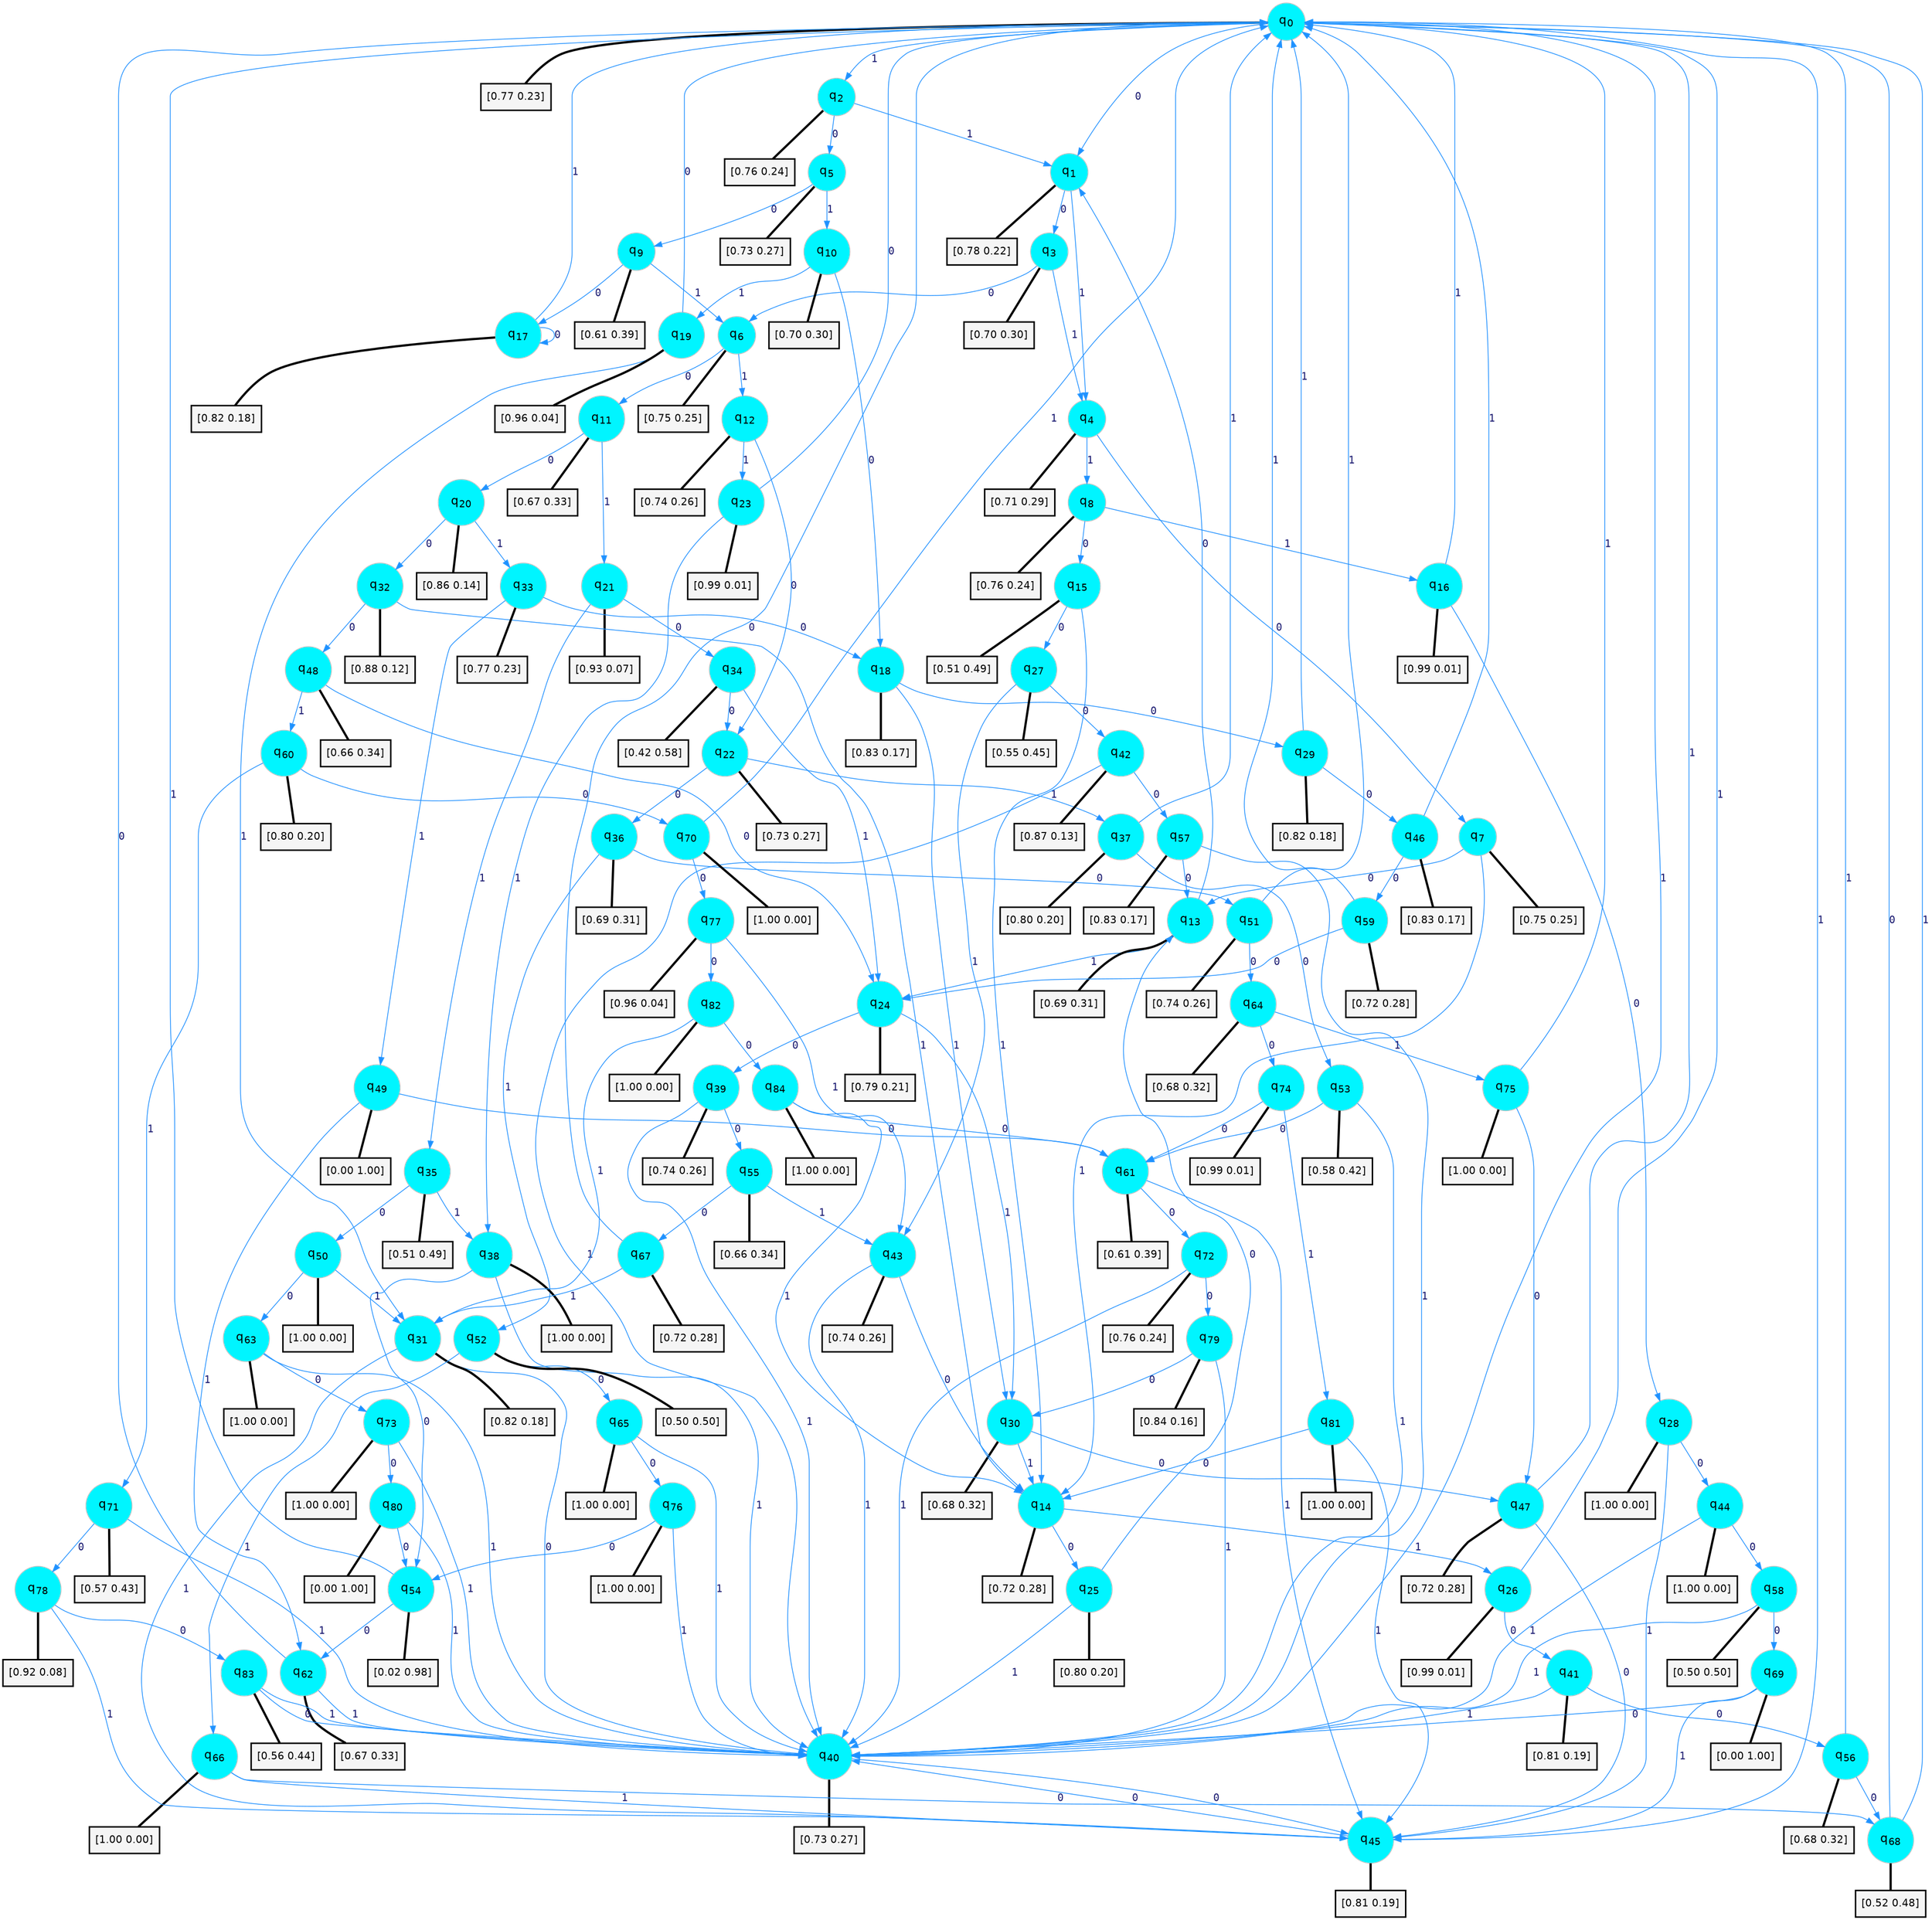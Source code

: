 digraph G {
graph [
bgcolor=transparent, dpi=300, rankdir=TD, size="40,25"];
node [
color=gray, fillcolor=turquoise1, fontcolor=black, fontname=Helvetica, fontsize=16, fontweight=bold, shape=circle, style=filled];
edge [
arrowsize=1, color=dodgerblue1, fontcolor=midnightblue, fontname=courier, fontweight=bold, penwidth=1, style=solid, weight=20];
0[label=<q<SUB>0</SUB>>];
1[label=<q<SUB>1</SUB>>];
2[label=<q<SUB>2</SUB>>];
3[label=<q<SUB>3</SUB>>];
4[label=<q<SUB>4</SUB>>];
5[label=<q<SUB>5</SUB>>];
6[label=<q<SUB>6</SUB>>];
7[label=<q<SUB>7</SUB>>];
8[label=<q<SUB>8</SUB>>];
9[label=<q<SUB>9</SUB>>];
10[label=<q<SUB>10</SUB>>];
11[label=<q<SUB>11</SUB>>];
12[label=<q<SUB>12</SUB>>];
13[label=<q<SUB>13</SUB>>];
14[label=<q<SUB>14</SUB>>];
15[label=<q<SUB>15</SUB>>];
16[label=<q<SUB>16</SUB>>];
17[label=<q<SUB>17</SUB>>];
18[label=<q<SUB>18</SUB>>];
19[label=<q<SUB>19</SUB>>];
20[label=<q<SUB>20</SUB>>];
21[label=<q<SUB>21</SUB>>];
22[label=<q<SUB>22</SUB>>];
23[label=<q<SUB>23</SUB>>];
24[label=<q<SUB>24</SUB>>];
25[label=<q<SUB>25</SUB>>];
26[label=<q<SUB>26</SUB>>];
27[label=<q<SUB>27</SUB>>];
28[label=<q<SUB>28</SUB>>];
29[label=<q<SUB>29</SUB>>];
30[label=<q<SUB>30</SUB>>];
31[label=<q<SUB>31</SUB>>];
32[label=<q<SUB>32</SUB>>];
33[label=<q<SUB>33</SUB>>];
34[label=<q<SUB>34</SUB>>];
35[label=<q<SUB>35</SUB>>];
36[label=<q<SUB>36</SUB>>];
37[label=<q<SUB>37</SUB>>];
38[label=<q<SUB>38</SUB>>];
39[label=<q<SUB>39</SUB>>];
40[label=<q<SUB>40</SUB>>];
41[label=<q<SUB>41</SUB>>];
42[label=<q<SUB>42</SUB>>];
43[label=<q<SUB>43</SUB>>];
44[label=<q<SUB>44</SUB>>];
45[label=<q<SUB>45</SUB>>];
46[label=<q<SUB>46</SUB>>];
47[label=<q<SUB>47</SUB>>];
48[label=<q<SUB>48</SUB>>];
49[label=<q<SUB>49</SUB>>];
50[label=<q<SUB>50</SUB>>];
51[label=<q<SUB>51</SUB>>];
52[label=<q<SUB>52</SUB>>];
53[label=<q<SUB>53</SUB>>];
54[label=<q<SUB>54</SUB>>];
55[label=<q<SUB>55</SUB>>];
56[label=<q<SUB>56</SUB>>];
57[label=<q<SUB>57</SUB>>];
58[label=<q<SUB>58</SUB>>];
59[label=<q<SUB>59</SUB>>];
60[label=<q<SUB>60</SUB>>];
61[label=<q<SUB>61</SUB>>];
62[label=<q<SUB>62</SUB>>];
63[label=<q<SUB>63</SUB>>];
64[label=<q<SUB>64</SUB>>];
65[label=<q<SUB>65</SUB>>];
66[label=<q<SUB>66</SUB>>];
67[label=<q<SUB>67</SUB>>];
68[label=<q<SUB>68</SUB>>];
69[label=<q<SUB>69</SUB>>];
70[label=<q<SUB>70</SUB>>];
71[label=<q<SUB>71</SUB>>];
72[label=<q<SUB>72</SUB>>];
73[label=<q<SUB>73</SUB>>];
74[label=<q<SUB>74</SUB>>];
75[label=<q<SUB>75</SUB>>];
76[label=<q<SUB>76</SUB>>];
77[label=<q<SUB>77</SUB>>];
78[label=<q<SUB>78</SUB>>];
79[label=<q<SUB>79</SUB>>];
80[label=<q<SUB>80</SUB>>];
81[label=<q<SUB>81</SUB>>];
82[label=<q<SUB>82</SUB>>];
83[label=<q<SUB>83</SUB>>];
84[label=<q<SUB>84</SUB>>];
85[label="[0.77 0.23]", shape=box,fontcolor=black, fontname=Helvetica, fontsize=14, penwidth=2, fillcolor=whitesmoke,color=black];
86[label="[0.78 0.22]", shape=box,fontcolor=black, fontname=Helvetica, fontsize=14, penwidth=2, fillcolor=whitesmoke,color=black];
87[label="[0.76 0.24]", shape=box,fontcolor=black, fontname=Helvetica, fontsize=14, penwidth=2, fillcolor=whitesmoke,color=black];
88[label="[0.70 0.30]", shape=box,fontcolor=black, fontname=Helvetica, fontsize=14, penwidth=2, fillcolor=whitesmoke,color=black];
89[label="[0.71 0.29]", shape=box,fontcolor=black, fontname=Helvetica, fontsize=14, penwidth=2, fillcolor=whitesmoke,color=black];
90[label="[0.73 0.27]", shape=box,fontcolor=black, fontname=Helvetica, fontsize=14, penwidth=2, fillcolor=whitesmoke,color=black];
91[label="[0.75 0.25]", shape=box,fontcolor=black, fontname=Helvetica, fontsize=14, penwidth=2, fillcolor=whitesmoke,color=black];
92[label="[0.75 0.25]", shape=box,fontcolor=black, fontname=Helvetica, fontsize=14, penwidth=2, fillcolor=whitesmoke,color=black];
93[label="[0.76 0.24]", shape=box,fontcolor=black, fontname=Helvetica, fontsize=14, penwidth=2, fillcolor=whitesmoke,color=black];
94[label="[0.61 0.39]", shape=box,fontcolor=black, fontname=Helvetica, fontsize=14, penwidth=2, fillcolor=whitesmoke,color=black];
95[label="[0.70 0.30]", shape=box,fontcolor=black, fontname=Helvetica, fontsize=14, penwidth=2, fillcolor=whitesmoke,color=black];
96[label="[0.67 0.33]", shape=box,fontcolor=black, fontname=Helvetica, fontsize=14, penwidth=2, fillcolor=whitesmoke,color=black];
97[label="[0.74 0.26]", shape=box,fontcolor=black, fontname=Helvetica, fontsize=14, penwidth=2, fillcolor=whitesmoke,color=black];
98[label="[0.69 0.31]", shape=box,fontcolor=black, fontname=Helvetica, fontsize=14, penwidth=2, fillcolor=whitesmoke,color=black];
99[label="[0.72 0.28]", shape=box,fontcolor=black, fontname=Helvetica, fontsize=14, penwidth=2, fillcolor=whitesmoke,color=black];
100[label="[0.51 0.49]", shape=box,fontcolor=black, fontname=Helvetica, fontsize=14, penwidth=2, fillcolor=whitesmoke,color=black];
101[label="[0.99 0.01]", shape=box,fontcolor=black, fontname=Helvetica, fontsize=14, penwidth=2, fillcolor=whitesmoke,color=black];
102[label="[0.82 0.18]", shape=box,fontcolor=black, fontname=Helvetica, fontsize=14, penwidth=2, fillcolor=whitesmoke,color=black];
103[label="[0.83 0.17]", shape=box,fontcolor=black, fontname=Helvetica, fontsize=14, penwidth=2, fillcolor=whitesmoke,color=black];
104[label="[0.96 0.04]", shape=box,fontcolor=black, fontname=Helvetica, fontsize=14, penwidth=2, fillcolor=whitesmoke,color=black];
105[label="[0.86 0.14]", shape=box,fontcolor=black, fontname=Helvetica, fontsize=14, penwidth=2, fillcolor=whitesmoke,color=black];
106[label="[0.93 0.07]", shape=box,fontcolor=black, fontname=Helvetica, fontsize=14, penwidth=2, fillcolor=whitesmoke,color=black];
107[label="[0.73 0.27]", shape=box,fontcolor=black, fontname=Helvetica, fontsize=14, penwidth=2, fillcolor=whitesmoke,color=black];
108[label="[0.99 0.01]", shape=box,fontcolor=black, fontname=Helvetica, fontsize=14, penwidth=2, fillcolor=whitesmoke,color=black];
109[label="[0.79 0.21]", shape=box,fontcolor=black, fontname=Helvetica, fontsize=14, penwidth=2, fillcolor=whitesmoke,color=black];
110[label="[0.80 0.20]", shape=box,fontcolor=black, fontname=Helvetica, fontsize=14, penwidth=2, fillcolor=whitesmoke,color=black];
111[label="[0.99 0.01]", shape=box,fontcolor=black, fontname=Helvetica, fontsize=14, penwidth=2, fillcolor=whitesmoke,color=black];
112[label="[0.55 0.45]", shape=box,fontcolor=black, fontname=Helvetica, fontsize=14, penwidth=2, fillcolor=whitesmoke,color=black];
113[label="[1.00 0.00]", shape=box,fontcolor=black, fontname=Helvetica, fontsize=14, penwidth=2, fillcolor=whitesmoke,color=black];
114[label="[0.82 0.18]", shape=box,fontcolor=black, fontname=Helvetica, fontsize=14, penwidth=2, fillcolor=whitesmoke,color=black];
115[label="[0.68 0.32]", shape=box,fontcolor=black, fontname=Helvetica, fontsize=14, penwidth=2, fillcolor=whitesmoke,color=black];
116[label="[0.82 0.18]", shape=box,fontcolor=black, fontname=Helvetica, fontsize=14, penwidth=2, fillcolor=whitesmoke,color=black];
117[label="[0.88 0.12]", shape=box,fontcolor=black, fontname=Helvetica, fontsize=14, penwidth=2, fillcolor=whitesmoke,color=black];
118[label="[0.77 0.23]", shape=box,fontcolor=black, fontname=Helvetica, fontsize=14, penwidth=2, fillcolor=whitesmoke,color=black];
119[label="[0.42 0.58]", shape=box,fontcolor=black, fontname=Helvetica, fontsize=14, penwidth=2, fillcolor=whitesmoke,color=black];
120[label="[0.51 0.49]", shape=box,fontcolor=black, fontname=Helvetica, fontsize=14, penwidth=2, fillcolor=whitesmoke,color=black];
121[label="[0.69 0.31]", shape=box,fontcolor=black, fontname=Helvetica, fontsize=14, penwidth=2, fillcolor=whitesmoke,color=black];
122[label="[0.80 0.20]", shape=box,fontcolor=black, fontname=Helvetica, fontsize=14, penwidth=2, fillcolor=whitesmoke,color=black];
123[label="[1.00 0.00]", shape=box,fontcolor=black, fontname=Helvetica, fontsize=14, penwidth=2, fillcolor=whitesmoke,color=black];
124[label="[0.74 0.26]", shape=box,fontcolor=black, fontname=Helvetica, fontsize=14, penwidth=2, fillcolor=whitesmoke,color=black];
125[label="[0.73 0.27]", shape=box,fontcolor=black, fontname=Helvetica, fontsize=14, penwidth=2, fillcolor=whitesmoke,color=black];
126[label="[0.81 0.19]", shape=box,fontcolor=black, fontname=Helvetica, fontsize=14, penwidth=2, fillcolor=whitesmoke,color=black];
127[label="[0.87 0.13]", shape=box,fontcolor=black, fontname=Helvetica, fontsize=14, penwidth=2, fillcolor=whitesmoke,color=black];
128[label="[0.74 0.26]", shape=box,fontcolor=black, fontname=Helvetica, fontsize=14, penwidth=2, fillcolor=whitesmoke,color=black];
129[label="[1.00 0.00]", shape=box,fontcolor=black, fontname=Helvetica, fontsize=14, penwidth=2, fillcolor=whitesmoke,color=black];
130[label="[0.81 0.19]", shape=box,fontcolor=black, fontname=Helvetica, fontsize=14, penwidth=2, fillcolor=whitesmoke,color=black];
131[label="[0.83 0.17]", shape=box,fontcolor=black, fontname=Helvetica, fontsize=14, penwidth=2, fillcolor=whitesmoke,color=black];
132[label="[0.72 0.28]", shape=box,fontcolor=black, fontname=Helvetica, fontsize=14, penwidth=2, fillcolor=whitesmoke,color=black];
133[label="[0.66 0.34]", shape=box,fontcolor=black, fontname=Helvetica, fontsize=14, penwidth=2, fillcolor=whitesmoke,color=black];
134[label="[0.00 1.00]", shape=box,fontcolor=black, fontname=Helvetica, fontsize=14, penwidth=2, fillcolor=whitesmoke,color=black];
135[label="[1.00 0.00]", shape=box,fontcolor=black, fontname=Helvetica, fontsize=14, penwidth=2, fillcolor=whitesmoke,color=black];
136[label="[0.74 0.26]", shape=box,fontcolor=black, fontname=Helvetica, fontsize=14, penwidth=2, fillcolor=whitesmoke,color=black];
137[label="[0.50 0.50]", shape=box,fontcolor=black, fontname=Helvetica, fontsize=14, penwidth=2, fillcolor=whitesmoke,color=black];
138[label="[0.58 0.42]", shape=box,fontcolor=black, fontname=Helvetica, fontsize=14, penwidth=2, fillcolor=whitesmoke,color=black];
139[label="[0.02 0.98]", shape=box,fontcolor=black, fontname=Helvetica, fontsize=14, penwidth=2, fillcolor=whitesmoke,color=black];
140[label="[0.66 0.34]", shape=box,fontcolor=black, fontname=Helvetica, fontsize=14, penwidth=2, fillcolor=whitesmoke,color=black];
141[label="[0.68 0.32]", shape=box,fontcolor=black, fontname=Helvetica, fontsize=14, penwidth=2, fillcolor=whitesmoke,color=black];
142[label="[0.83 0.17]", shape=box,fontcolor=black, fontname=Helvetica, fontsize=14, penwidth=2, fillcolor=whitesmoke,color=black];
143[label="[0.50 0.50]", shape=box,fontcolor=black, fontname=Helvetica, fontsize=14, penwidth=2, fillcolor=whitesmoke,color=black];
144[label="[0.72 0.28]", shape=box,fontcolor=black, fontname=Helvetica, fontsize=14, penwidth=2, fillcolor=whitesmoke,color=black];
145[label="[0.80 0.20]", shape=box,fontcolor=black, fontname=Helvetica, fontsize=14, penwidth=2, fillcolor=whitesmoke,color=black];
146[label="[0.61 0.39]", shape=box,fontcolor=black, fontname=Helvetica, fontsize=14, penwidth=2, fillcolor=whitesmoke,color=black];
147[label="[0.67 0.33]", shape=box,fontcolor=black, fontname=Helvetica, fontsize=14, penwidth=2, fillcolor=whitesmoke,color=black];
148[label="[1.00 0.00]", shape=box,fontcolor=black, fontname=Helvetica, fontsize=14, penwidth=2, fillcolor=whitesmoke,color=black];
149[label="[0.68 0.32]", shape=box,fontcolor=black, fontname=Helvetica, fontsize=14, penwidth=2, fillcolor=whitesmoke,color=black];
150[label="[1.00 0.00]", shape=box,fontcolor=black, fontname=Helvetica, fontsize=14, penwidth=2, fillcolor=whitesmoke,color=black];
151[label="[1.00 0.00]", shape=box,fontcolor=black, fontname=Helvetica, fontsize=14, penwidth=2, fillcolor=whitesmoke,color=black];
152[label="[0.72 0.28]", shape=box,fontcolor=black, fontname=Helvetica, fontsize=14, penwidth=2, fillcolor=whitesmoke,color=black];
153[label="[0.52 0.48]", shape=box,fontcolor=black, fontname=Helvetica, fontsize=14, penwidth=2, fillcolor=whitesmoke,color=black];
154[label="[0.00 1.00]", shape=box,fontcolor=black, fontname=Helvetica, fontsize=14, penwidth=2, fillcolor=whitesmoke,color=black];
155[label="[1.00 0.00]", shape=box,fontcolor=black, fontname=Helvetica, fontsize=14, penwidth=2, fillcolor=whitesmoke,color=black];
156[label="[0.57 0.43]", shape=box,fontcolor=black, fontname=Helvetica, fontsize=14, penwidth=2, fillcolor=whitesmoke,color=black];
157[label="[0.76 0.24]", shape=box,fontcolor=black, fontname=Helvetica, fontsize=14, penwidth=2, fillcolor=whitesmoke,color=black];
158[label="[1.00 0.00]", shape=box,fontcolor=black, fontname=Helvetica, fontsize=14, penwidth=2, fillcolor=whitesmoke,color=black];
159[label="[0.99 0.01]", shape=box,fontcolor=black, fontname=Helvetica, fontsize=14, penwidth=2, fillcolor=whitesmoke,color=black];
160[label="[1.00 0.00]", shape=box,fontcolor=black, fontname=Helvetica, fontsize=14, penwidth=2, fillcolor=whitesmoke,color=black];
161[label="[1.00 0.00]", shape=box,fontcolor=black, fontname=Helvetica, fontsize=14, penwidth=2, fillcolor=whitesmoke,color=black];
162[label="[0.96 0.04]", shape=box,fontcolor=black, fontname=Helvetica, fontsize=14, penwidth=2, fillcolor=whitesmoke,color=black];
163[label="[0.92 0.08]", shape=box,fontcolor=black, fontname=Helvetica, fontsize=14, penwidth=2, fillcolor=whitesmoke,color=black];
164[label="[0.84 0.16]", shape=box,fontcolor=black, fontname=Helvetica, fontsize=14, penwidth=2, fillcolor=whitesmoke,color=black];
165[label="[0.00 1.00]", shape=box,fontcolor=black, fontname=Helvetica, fontsize=14, penwidth=2, fillcolor=whitesmoke,color=black];
166[label="[1.00 0.00]", shape=box,fontcolor=black, fontname=Helvetica, fontsize=14, penwidth=2, fillcolor=whitesmoke,color=black];
167[label="[1.00 0.00]", shape=box,fontcolor=black, fontname=Helvetica, fontsize=14, penwidth=2, fillcolor=whitesmoke,color=black];
168[label="[0.56 0.44]", shape=box,fontcolor=black, fontname=Helvetica, fontsize=14, penwidth=2, fillcolor=whitesmoke,color=black];
169[label="[1.00 0.00]", shape=box,fontcolor=black, fontname=Helvetica, fontsize=14, penwidth=2, fillcolor=whitesmoke,color=black];
0->1 [label=0];
0->2 [label=1];
0->85 [arrowhead=none, penwidth=3,color=black];
1->3 [label=0];
1->4 [label=1];
1->86 [arrowhead=none, penwidth=3,color=black];
2->5 [label=0];
2->1 [label=1];
2->87 [arrowhead=none, penwidth=3,color=black];
3->6 [label=0];
3->4 [label=1];
3->88 [arrowhead=none, penwidth=3,color=black];
4->7 [label=0];
4->8 [label=1];
4->89 [arrowhead=none, penwidth=3,color=black];
5->9 [label=0];
5->10 [label=1];
5->90 [arrowhead=none, penwidth=3,color=black];
6->11 [label=0];
6->12 [label=1];
6->91 [arrowhead=none, penwidth=3,color=black];
7->13 [label=0];
7->14 [label=1];
7->92 [arrowhead=none, penwidth=3,color=black];
8->15 [label=0];
8->16 [label=1];
8->93 [arrowhead=none, penwidth=3,color=black];
9->17 [label=0];
9->6 [label=1];
9->94 [arrowhead=none, penwidth=3,color=black];
10->18 [label=0];
10->19 [label=1];
10->95 [arrowhead=none, penwidth=3,color=black];
11->20 [label=0];
11->21 [label=1];
11->96 [arrowhead=none, penwidth=3,color=black];
12->22 [label=0];
12->23 [label=1];
12->97 [arrowhead=none, penwidth=3,color=black];
13->1 [label=0];
13->24 [label=1];
13->98 [arrowhead=none, penwidth=3,color=black];
14->25 [label=0];
14->26 [label=1];
14->99 [arrowhead=none, penwidth=3,color=black];
15->27 [label=0];
15->14 [label=1];
15->100 [arrowhead=none, penwidth=3,color=black];
16->28 [label=0];
16->0 [label=1];
16->101 [arrowhead=none, penwidth=3,color=black];
17->17 [label=0];
17->0 [label=1];
17->102 [arrowhead=none, penwidth=3,color=black];
18->29 [label=0];
18->30 [label=1];
18->103 [arrowhead=none, penwidth=3,color=black];
19->0 [label=0];
19->31 [label=1];
19->104 [arrowhead=none, penwidth=3,color=black];
20->32 [label=0];
20->33 [label=1];
20->105 [arrowhead=none, penwidth=3,color=black];
21->34 [label=0];
21->35 [label=1];
21->106 [arrowhead=none, penwidth=3,color=black];
22->36 [label=0];
22->37 [label=1];
22->107 [arrowhead=none, penwidth=3,color=black];
23->0 [label=0];
23->38 [label=1];
23->108 [arrowhead=none, penwidth=3,color=black];
24->39 [label=0];
24->30 [label=1];
24->109 [arrowhead=none, penwidth=3,color=black];
25->13 [label=0];
25->40 [label=1];
25->110 [arrowhead=none, penwidth=3,color=black];
26->41 [label=0];
26->0 [label=1];
26->111 [arrowhead=none, penwidth=3,color=black];
27->42 [label=0];
27->43 [label=1];
27->112 [arrowhead=none, penwidth=3,color=black];
28->44 [label=0];
28->45 [label=1];
28->113 [arrowhead=none, penwidth=3,color=black];
29->46 [label=0];
29->0 [label=1];
29->114 [arrowhead=none, penwidth=3,color=black];
30->47 [label=0];
30->14 [label=1];
30->115 [arrowhead=none, penwidth=3,color=black];
31->40 [label=0];
31->45 [label=1];
31->116 [arrowhead=none, penwidth=3,color=black];
32->48 [label=0];
32->14 [label=1];
32->117 [arrowhead=none, penwidth=3,color=black];
33->18 [label=0];
33->49 [label=1];
33->118 [arrowhead=none, penwidth=3,color=black];
34->22 [label=0];
34->24 [label=1];
34->119 [arrowhead=none, penwidth=3,color=black];
35->50 [label=0];
35->38 [label=1];
35->120 [arrowhead=none, penwidth=3,color=black];
36->51 [label=0];
36->52 [label=1];
36->121 [arrowhead=none, penwidth=3,color=black];
37->53 [label=0];
37->0 [label=1];
37->122 [arrowhead=none, penwidth=3,color=black];
38->54 [label=0];
38->40 [label=1];
38->123 [arrowhead=none, penwidth=3,color=black];
39->55 [label=0];
39->40 [label=1];
39->124 [arrowhead=none, penwidth=3,color=black];
40->45 [label=0];
40->0 [label=1];
40->125 [arrowhead=none, penwidth=3,color=black];
41->56 [label=0];
41->40 [label=1];
41->126 [arrowhead=none, penwidth=3,color=black];
42->57 [label=0];
42->40 [label=1];
42->127 [arrowhead=none, penwidth=3,color=black];
43->14 [label=0];
43->40 [label=1];
43->128 [arrowhead=none, penwidth=3,color=black];
44->58 [label=0];
44->40 [label=1];
44->129 [arrowhead=none, penwidth=3,color=black];
45->40 [label=0];
45->0 [label=1];
45->130 [arrowhead=none, penwidth=3,color=black];
46->59 [label=0];
46->0 [label=1];
46->131 [arrowhead=none, penwidth=3,color=black];
47->45 [label=0];
47->0 [label=1];
47->132 [arrowhead=none, penwidth=3,color=black];
48->24 [label=0];
48->60 [label=1];
48->133 [arrowhead=none, penwidth=3,color=black];
49->61 [label=0];
49->62 [label=1];
49->134 [arrowhead=none, penwidth=3,color=black];
50->63 [label=0];
50->31 [label=1];
50->135 [arrowhead=none, penwidth=3,color=black];
51->64 [label=0];
51->0 [label=1];
51->136 [arrowhead=none, penwidth=3,color=black];
52->65 [label=0];
52->66 [label=1];
52->137 [arrowhead=none, penwidth=3,color=black];
53->61 [label=0];
53->40 [label=1];
53->138 [arrowhead=none, penwidth=3,color=black];
54->62 [label=0];
54->0 [label=1];
54->139 [arrowhead=none, penwidth=3,color=black];
55->67 [label=0];
55->43 [label=1];
55->140 [arrowhead=none, penwidth=3,color=black];
56->68 [label=0];
56->0 [label=1];
56->141 [arrowhead=none, penwidth=3,color=black];
57->13 [label=0];
57->40 [label=1];
57->142 [arrowhead=none, penwidth=3,color=black];
58->69 [label=0];
58->40 [label=1];
58->143 [arrowhead=none, penwidth=3,color=black];
59->24 [label=0];
59->0 [label=1];
59->144 [arrowhead=none, penwidth=3,color=black];
60->70 [label=0];
60->71 [label=1];
60->145 [arrowhead=none, penwidth=3,color=black];
61->72 [label=0];
61->45 [label=1];
61->146 [arrowhead=none, penwidth=3,color=black];
62->0 [label=0];
62->40 [label=1];
62->147 [arrowhead=none, penwidth=3,color=black];
63->73 [label=0];
63->40 [label=1];
63->148 [arrowhead=none, penwidth=3,color=black];
64->74 [label=0];
64->75 [label=1];
64->149 [arrowhead=none, penwidth=3,color=black];
65->76 [label=0];
65->40 [label=1];
65->150 [arrowhead=none, penwidth=3,color=black];
66->68 [label=0];
66->45 [label=1];
66->151 [arrowhead=none, penwidth=3,color=black];
67->0 [label=0];
67->31 [label=1];
67->152 [arrowhead=none, penwidth=3,color=black];
68->0 [label=0];
68->0 [label=1];
68->153 [arrowhead=none, penwidth=3,color=black];
69->40 [label=0];
69->45 [label=1];
69->154 [arrowhead=none, penwidth=3,color=black];
70->77 [label=0];
70->0 [label=1];
70->155 [arrowhead=none, penwidth=3,color=black];
71->78 [label=0];
71->40 [label=1];
71->156 [arrowhead=none, penwidth=3,color=black];
72->79 [label=0];
72->40 [label=1];
72->157 [arrowhead=none, penwidth=3,color=black];
73->80 [label=0];
73->40 [label=1];
73->158 [arrowhead=none, penwidth=3,color=black];
74->61 [label=0];
74->81 [label=1];
74->159 [arrowhead=none, penwidth=3,color=black];
75->47 [label=0];
75->0 [label=1];
75->160 [arrowhead=none, penwidth=3,color=black];
76->54 [label=0];
76->40 [label=1];
76->161 [arrowhead=none, penwidth=3,color=black];
77->82 [label=0];
77->43 [label=1];
77->162 [arrowhead=none, penwidth=3,color=black];
78->83 [label=0];
78->45 [label=1];
78->163 [arrowhead=none, penwidth=3,color=black];
79->30 [label=0];
79->40 [label=1];
79->164 [arrowhead=none, penwidth=3,color=black];
80->54 [label=0];
80->40 [label=1];
80->165 [arrowhead=none, penwidth=3,color=black];
81->14 [label=0];
81->45 [label=1];
81->166 [arrowhead=none, penwidth=3,color=black];
82->84 [label=0];
82->31 [label=1];
82->167 [arrowhead=none, penwidth=3,color=black];
83->40 [label=0];
83->40 [label=1];
83->168 [arrowhead=none, penwidth=3,color=black];
84->61 [label=0];
84->14 [label=1];
84->169 [arrowhead=none, penwidth=3,color=black];
}

